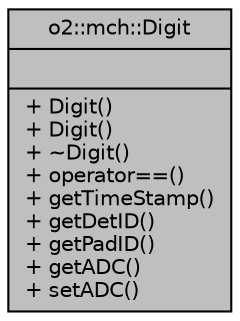 digraph "o2::mch::Digit"
{
 // INTERACTIVE_SVG=YES
  bgcolor="transparent";
  edge [fontname="Helvetica",fontsize="10",labelfontname="Helvetica",labelfontsize="10"];
  node [fontname="Helvetica",fontsize="10",shape=record];
  Node1 [label="{o2::mch::Digit\n||+ Digit()\l+ Digit()\l+ ~Digit()\l+ operator==()\l+ getTimeStamp()\l+ getDetID()\l+ getPadID()\l+ getADC()\l+ setADC()\l}",height=0.2,width=0.4,color="black", fillcolor="grey75", style="filled", fontcolor="black"];
}
